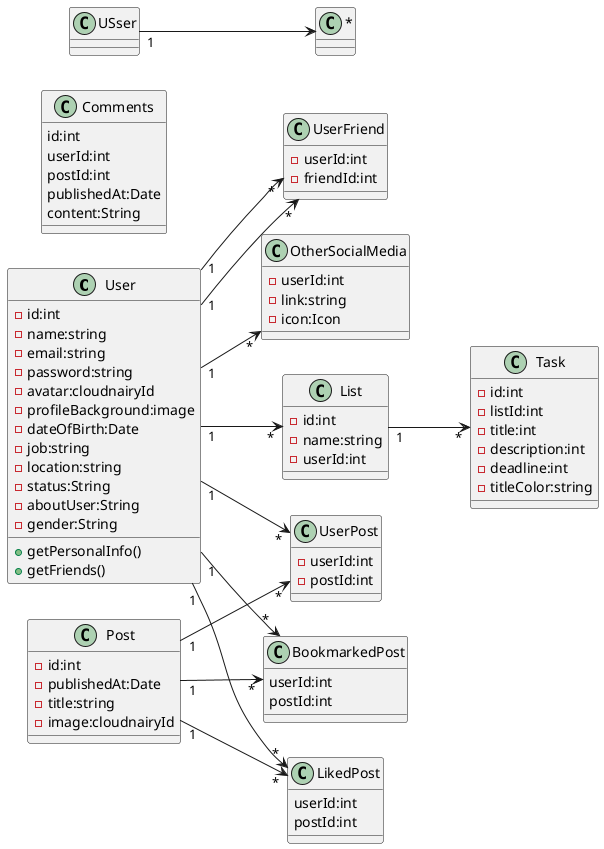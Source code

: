 @startuml
left to right direction
class User{
    -id:int
    -name:string
    -email:string
    -password:string
    -avatar:cloudnairyId
    -profileBackground:image
    -dateOfBirth:Date
    -job:string
    -location:string
    -status:String
    -aboutUser:String
    -gender:String


    +getPersonalInfo()
    +getFriends()
    
}



class UserFriend{
    -userId:int
    -friendId:int

}
class OtherSocialMedia {
    -userId:int
    -link:string
    -icon:Icon
}
class Post{
    -id:int
    -publishedAt:Date
    -title:string
    -image:cloudnairyId
}
class UserPost{
    -userId:int
    -postId:int
}


class List {
    -id:int
    -name:string
    -userId:int
}
class Task{
    -id:int
    -listId:int
    -title:int
    -description:int
    -deadline:int
    -titleColor:string
}
class BookmarkedPost{
    userId:int
    postId:int
}
class LikedPost{
    userId:int
    postId:int

}


class Comments {
    id:int
    userId:int
    postId:int
    publishedAt:Date
    content:String 
}

User "1" --> "*" List
User "1" --> "*" UserPost
User "1" --> "*" BookmarkedPost
User "1" --> "*" OtherSocialMedia
User "1" --> "*" UserFriend
User "1" --> "*"LikedPost
USser "1" --> "*" 
UserFriend "*" <-- "1" User
Post "1" --> "*" UserPost
Post "1" --> "*" BookmarkedPost
Post "1" --> "*" LikedPost

List "1" --> "*" Task


@enduml